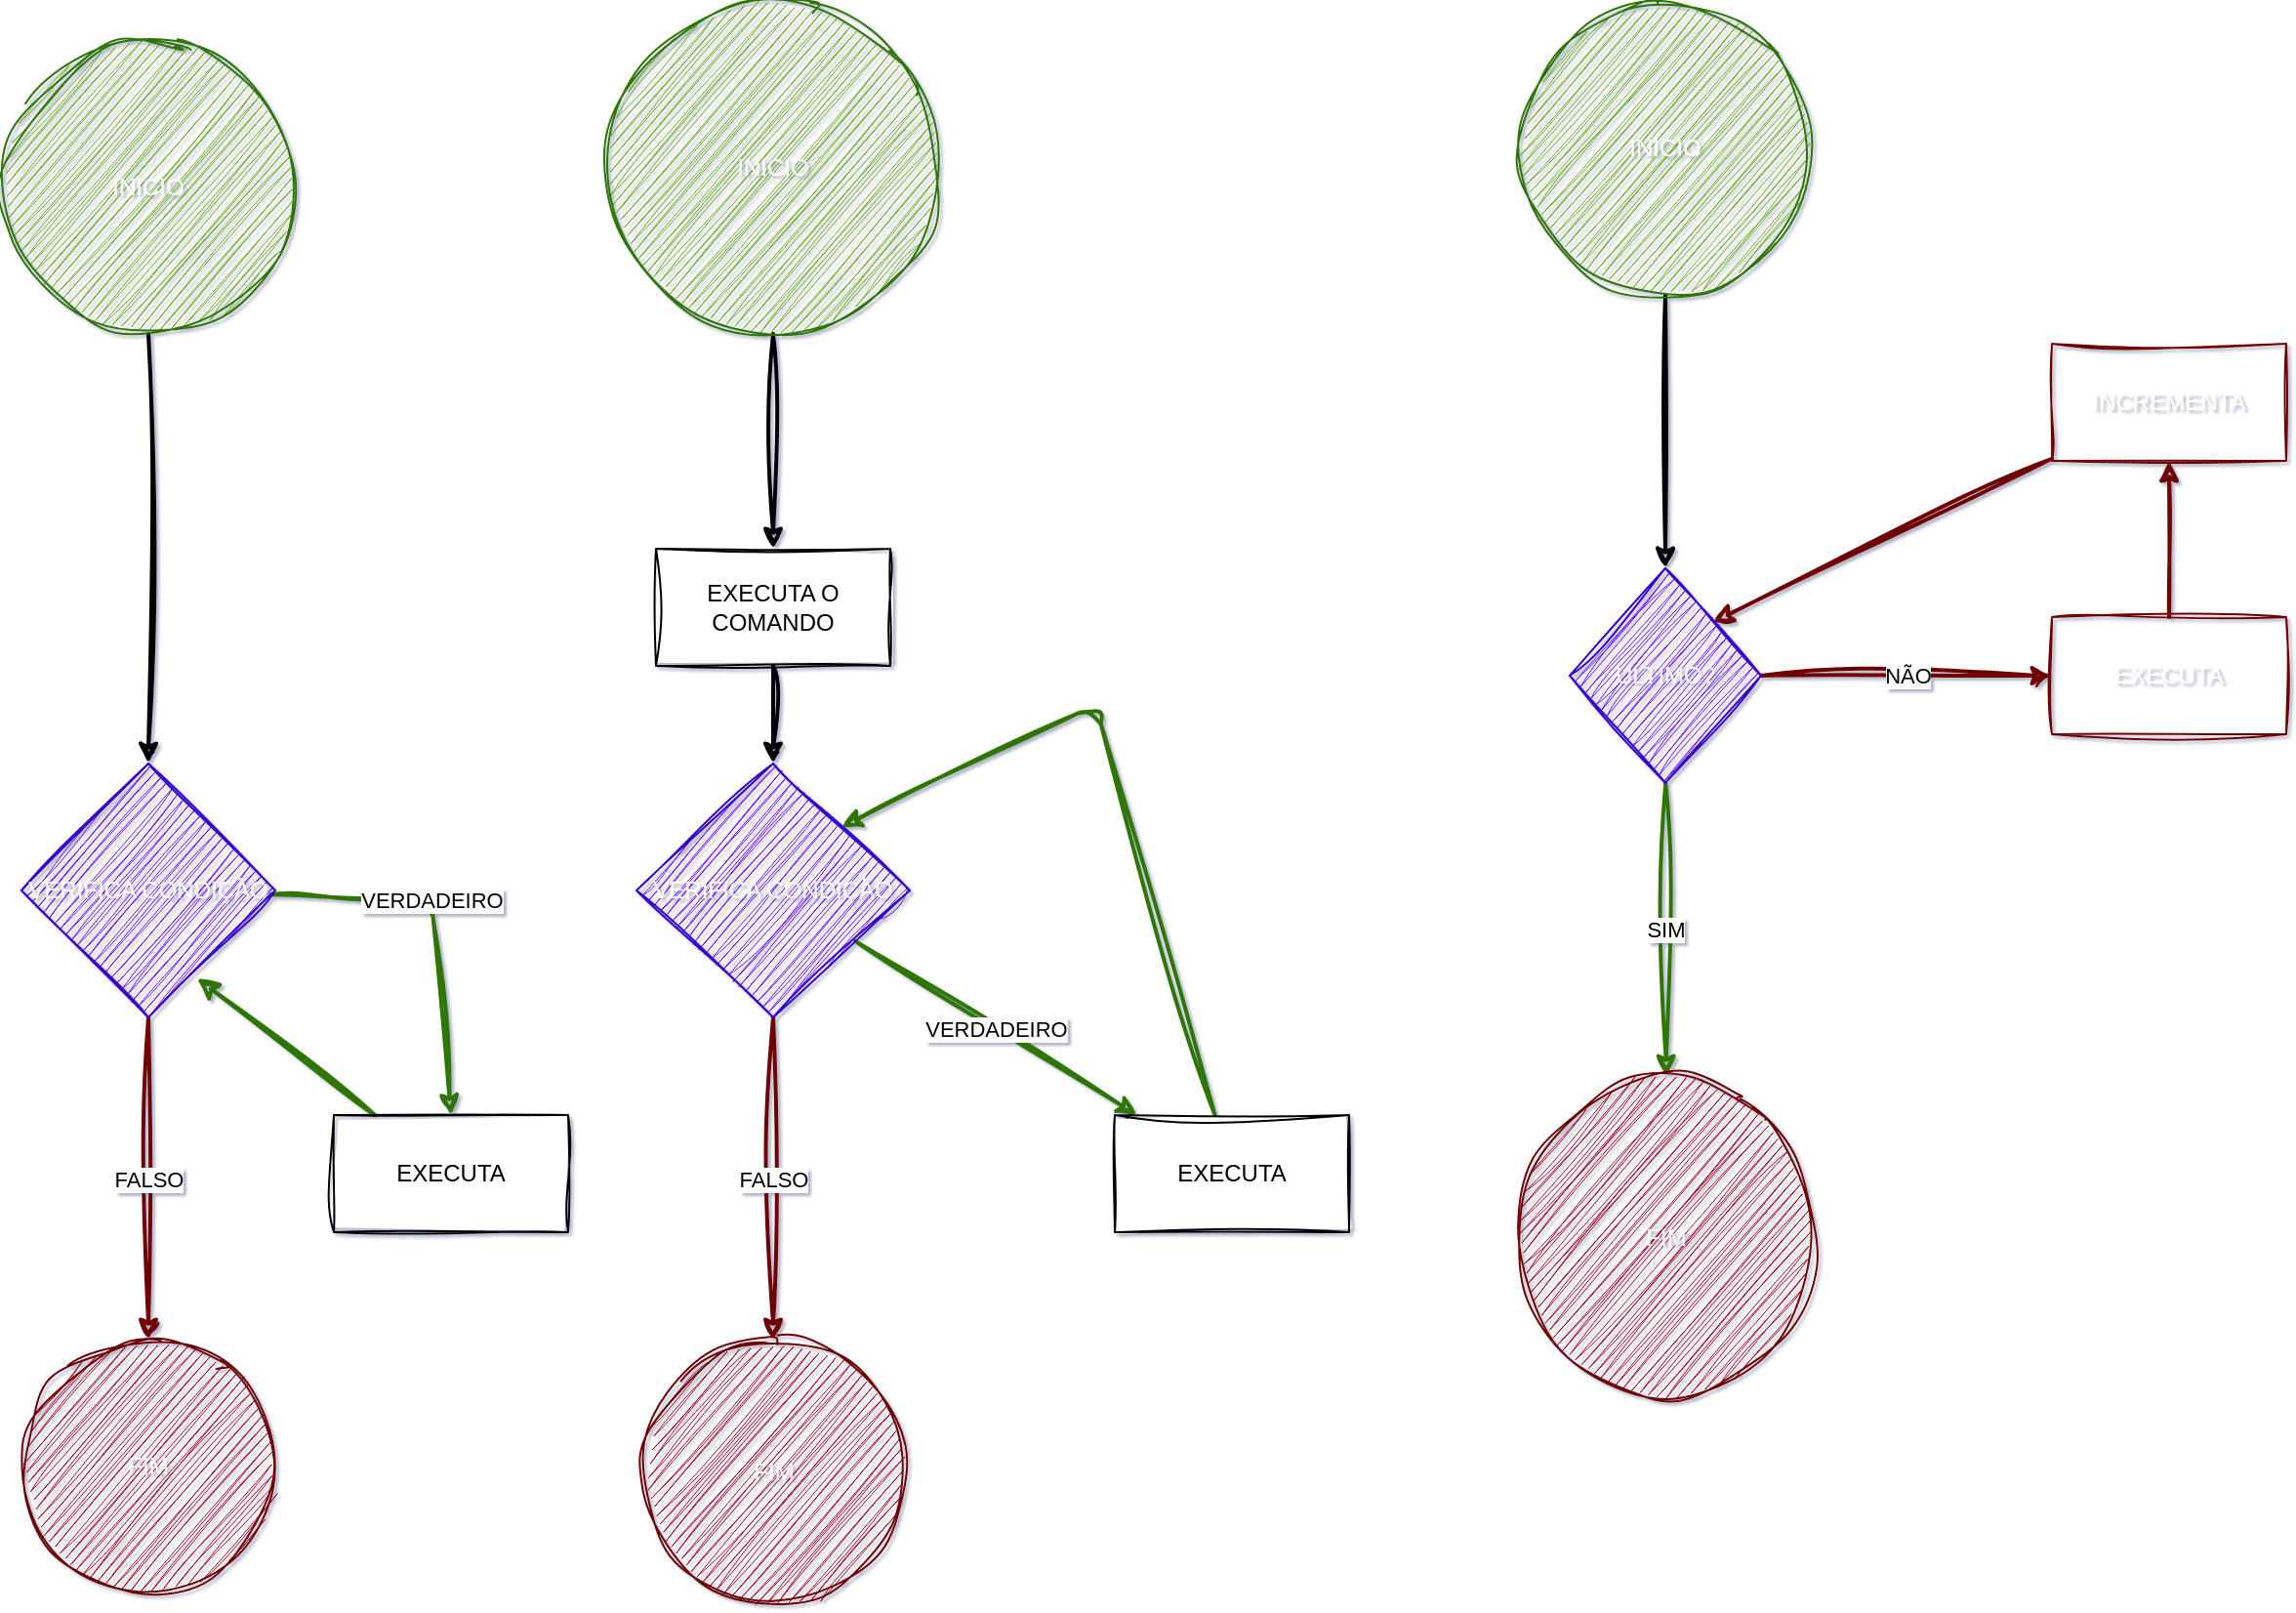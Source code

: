 <mxfile>
    <diagram id="jT6umc9I7dE0KgOjDbpM" name="Página-1">
        <mxGraphModel dx="540" dy="792" grid="1" gridSize="7" guides="1" tooltips="1" connect="1" arrows="1" fold="1" page="0" pageScale="1" pageWidth="827" pageHeight="1169" background="none" math="0" shadow="1">
            <root>
                <mxCell id="0"/>
                <mxCell id="1" parent="0"/>
                <mxCell id="9" style="edgeStyle=none;html=1;sketch=1;curveFitting=1;jiggle=2;strokeWidth=2;" edge="1" parent="1" source="2" target="7">
                    <mxGeometry relative="1" as="geometry"/>
                </mxCell>
                <mxCell id="2" value="INICIO" style="ellipse;whiteSpace=wrap;html=1;aspect=fixed;fillColor=#60a917;fontColor=#ffffff;strokeColor=#2D7600;sketch=1;curveFitting=1;jiggle=2;" vertex="1" parent="1">
                    <mxGeometry x="50" y="110" width="150" height="150" as="geometry"/>
                </mxCell>
                <mxCell id="11" value="FALSO" style="edgeStyle=none;html=1;exitX=0.5;exitY=1;exitDx=0;exitDy=0;fillColor=#a20025;strokeColor=#6F0000;sketch=1;curveFitting=1;jiggle=2;strokeWidth=2;" edge="1" parent="1" source="7" target="10">
                    <mxGeometry relative="1" as="geometry"/>
                </mxCell>
                <mxCell id="28" value="VERDADEIRO" style="edgeStyle=none;html=1;entryX=0.5;entryY=0;entryDx=0;entryDy=0;fillColor=#60a917;strokeColor=#2D7600;sketch=1;curveFitting=1;jiggle=2;jumpSize=11;strokeWidth=2;" edge="1" parent="1" source="7" target="27">
                    <mxGeometry x="-0.147" relative="1" as="geometry">
                        <Array as="points">
                            <mxPoint x="270" y="550"/>
                        </Array>
                        <mxPoint as="offset"/>
                    </mxGeometry>
                </mxCell>
                <mxCell id="7" value="VERIFICA CONDIÇÃO" style="rhombus;whiteSpace=wrap;html=1;fillColor=#6a00ff;fontColor=#ffffff;strokeColor=#3700CC;sketch=1;curveFitting=1;jiggle=2;" vertex="1" parent="1">
                    <mxGeometry x="60" y="480" width="130" height="130" as="geometry"/>
                </mxCell>
                <mxCell id="10" value="FIM" style="ellipse;whiteSpace=wrap;html=1;aspect=fixed;fillColor=#a20025;fontColor=#ffffff;strokeColor=#6F0000;sketch=1;curveFitting=1;jiggle=2;" vertex="1" parent="1">
                    <mxGeometry x="60" y="775" width="130" height="130" as="geometry"/>
                </mxCell>
                <mxCell id="17" value="" style="edgeStyle=none;html=1;sketch=1;curveFitting=1;jiggle=2;strokeWidth=2;" edge="1" parent="1" source="15" target="16">
                    <mxGeometry relative="1" as="geometry"/>
                </mxCell>
                <mxCell id="15" value="INICIO" style="ellipse;whiteSpace=wrap;html=1;aspect=fixed;fillColor=#60a917;fontColor=#ffffff;strokeColor=#2D7600;sketch=1;curveFitting=1;jiggle=2;" vertex="1" parent="1">
                    <mxGeometry x="360" y="90" width="170" height="170" as="geometry"/>
                </mxCell>
                <mxCell id="20" value="" style="edgeStyle=none;html=1;sketch=1;curveFitting=1;jiggle=2;strokeWidth=2;" edge="1" parent="1" source="16" target="19">
                    <mxGeometry relative="1" as="geometry"/>
                </mxCell>
                <mxCell id="16" value="EXECUTA O COMANDO" style="whiteSpace=wrap;html=1;sketch=1;curveFitting=1;jiggle=2;" vertex="1" parent="1">
                    <mxGeometry x="385" y="370" width="120" height="60" as="geometry"/>
                </mxCell>
                <mxCell id="25" value="FALSO" style="edgeStyle=none;html=1;fillColor=#a20025;strokeColor=#6F0000;sketch=1;curveFitting=1;jiggle=2;strokeWidth=2;" edge="1" parent="1" source="19" target="24">
                    <mxGeometry relative="1" as="geometry"/>
                </mxCell>
                <mxCell id="30" value="VERDADEIRO" style="edgeStyle=none;html=1;fillColor=#60a917;strokeColor=#2D7600;sketch=1;curveFitting=1;jiggle=2;strokeWidth=2;" edge="1" parent="1" source="19" target="31">
                    <mxGeometry relative="1" as="geometry">
                        <mxPoint x="650" y="545" as="targetPoint"/>
                    </mxGeometry>
                </mxCell>
                <mxCell id="19" value="VERIFICA CONDIÇÃO" style="rhombus;whiteSpace=wrap;html=1;fillColor=#6a00ff;fontColor=#ffffff;strokeColor=#3700CC;sketch=1;curveFitting=1;jiggle=2;" vertex="1" parent="1">
                    <mxGeometry x="375" y="480" width="140" height="130" as="geometry"/>
                </mxCell>
                <mxCell id="24" value="FIM" style="ellipse;whiteSpace=wrap;html=1;fillColor=#a20025;fontColor=#ffffff;strokeColor=#6F0000;sketch=1;curveFitting=1;jiggle=2;" vertex="1" parent="1">
                    <mxGeometry x="377.5" y="775" width="135" height="135" as="geometry"/>
                </mxCell>
                <mxCell id="29" style="edgeStyle=none;html=1;entryX=0.692;entryY=0.846;entryDx=0;entryDy=0;entryPerimeter=0;fillColor=#60a917;strokeColor=#2D7600;sketch=1;curveFitting=1;jiggle=2;endSize=7;strokeWidth=2;" edge="1" parent="1" source="27" target="7">
                    <mxGeometry relative="1" as="geometry"/>
                </mxCell>
                <mxCell id="27" value="EXECUTA" style="rounded=0;whiteSpace=wrap;html=1;sketch=1;curveFitting=1;jiggle=2;" vertex="1" parent="1">
                    <mxGeometry x="220" y="660" width="120" height="60" as="geometry"/>
                </mxCell>
                <mxCell id="32" style="edgeStyle=none;html=1;entryX=1;entryY=0;entryDx=0;entryDy=0;fillColor=#60a917;strokeColor=#2D7600;sketch=1;curveFitting=1;jiggle=2;strokeWidth=2;" edge="1" parent="1" source="31" target="19">
                    <mxGeometry relative="1" as="geometry">
                        <Array as="points">
                            <mxPoint x="610" y="450"/>
                        </Array>
                    </mxGeometry>
                </mxCell>
                <mxCell id="31" value="EXECUTA" style="rounded=0;whiteSpace=wrap;html=1;sketch=1;curveFitting=1;jiggle=2;" vertex="1" parent="1">
                    <mxGeometry x="620" y="660" width="120" height="60" as="geometry"/>
                </mxCell>
                <mxCell id="36" value="" style="edgeStyle=none;html=1;entryX=0.5;entryY=0;entryDx=0;entryDy=0;sketch=1;curveFitting=1;jiggle=2;strokeWidth=2;" edge="1" parent="1" source="33" target="42">
                    <mxGeometry relative="1" as="geometry">
                        <mxPoint x="902" y="360" as="targetPoint"/>
                    </mxGeometry>
                </mxCell>
                <mxCell id="33" value="INICIO" style="ellipse;whiteSpace=wrap;html=1;aspect=fixed;fillColor=#60a917;fontColor=#ffffff;strokeColor=#2D7600;sketch=1;curveFitting=1;jiggle=2;" vertex="1" parent="1">
                    <mxGeometry x="827" y="90" width="150" height="150" as="geometry"/>
                </mxCell>
                <mxCell id="43" value="NÃO" style="edgeStyle=none;html=1;exitX=1;exitY=0.5;exitDx=0;exitDy=0;fillColor=#a20025;strokeColor=#6F0000;sketch=1;curveFitting=1;jiggle=2;strokeWidth=2;" edge="1" parent="1" source="42" target="44">
                    <mxGeometry relative="1" as="geometry">
                        <mxPoint x="1160" y="435" as="targetPoint"/>
                    </mxGeometry>
                </mxCell>
                <mxCell id="52" value="SIM" style="edgeStyle=none;html=1;fillColor=#60a917;strokeColor=#2D7600;sketch=1;curveFitting=1;jiggle=2;strokeWidth=2;" edge="1" parent="1" source="42" target="51">
                    <mxGeometry relative="1" as="geometry"/>
                </mxCell>
                <mxCell id="42" value="ULTIMO?" style="rhombus;whiteSpace=wrap;html=1;fillColor=#6a00ff;fontColor=#ffffff;strokeColor=#3700CC;sketch=1;curveFitting=1;jiggle=2;" vertex="1" parent="1">
                    <mxGeometry x="853" y="380" width="98" height="110" as="geometry"/>
                </mxCell>
                <mxCell id="46" value="" style="edgeStyle=none;html=1;sketch=1;curveFitting=1;jiggle=2;strokeWidth=2;fillColor=#a20025;strokeColor=#6F0000;" edge="1" parent="1" source="44" target="45">
                    <mxGeometry relative="1" as="geometry"/>
                </mxCell>
                <mxCell id="44" value="EXECUTA" style="rounded=0;whiteSpace=wrap;html=1;sketch=1;curveFitting=1;jiggle=2;fillColor=none;fontColor=#ffffff;strokeColor=#6F0000;gradientColor=default;" vertex="1" parent="1">
                    <mxGeometry x="1100" y="405" width="120" height="60" as="geometry"/>
                </mxCell>
                <mxCell id="47" style="edgeStyle=none;html=1;entryX=1;entryY=0;entryDx=0;entryDy=0;sketch=1;curveFitting=1;jiggle=2;strokeWidth=2;fillColor=#a20025;strokeColor=#6F0000;" edge="1" parent="1" source="45" target="42">
                    <mxGeometry relative="1" as="geometry"/>
                </mxCell>
                <mxCell id="45" value="INCREMENTA" style="rounded=0;whiteSpace=wrap;html=1;sketch=1;curveFitting=1;jiggle=2;fillColor=none;fontColor=#ffffff;strokeColor=#6F0000;" vertex="1" parent="1">
                    <mxGeometry x="1100" y="265" width="120" height="60" as="geometry"/>
                </mxCell>
                <mxCell id="51" value="FIM" style="ellipse;whiteSpace=wrap;html=1;fillColor=#a20025;fontColor=#ffffff;strokeColor=#6F0000;sketch=1;curveFitting=1;jiggle=2;" vertex="1" parent="1">
                    <mxGeometry x="827" y="640" width="151" height="165" as="geometry"/>
                </mxCell>
            </root>
        </mxGraphModel>
    </diagram>
</mxfile>